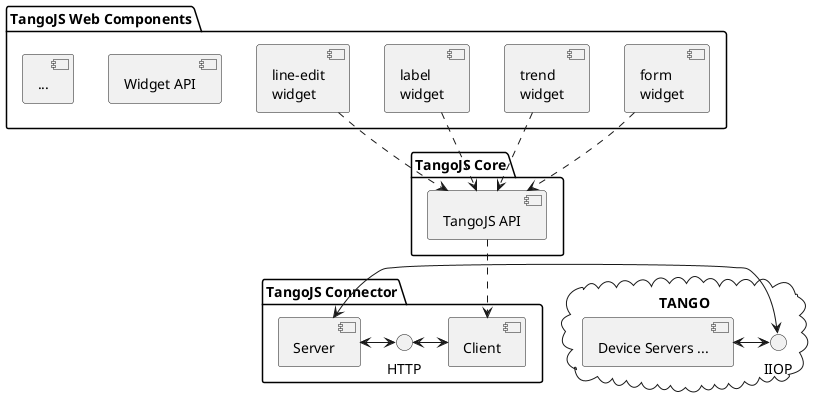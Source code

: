 @startuml

package "TangoJS Web Components" {
  [line-edit\nwidget] as WLineEdit
  [label\nwidget] as WLabel
  [trend\nwidget] as WTrend
  [form\nwidget] as WForm
  [Widget API]
  [...]
}

package "TangoJS Core" {
  [TangoJS API] as API
}

package "TangoJS Connector" {
  [Server] <-> HTTP
  HTTP <-> [Client]
}

cloud "TANGO" {
  IIOP <-> [Server]
  [Device Servers ...] <-> IIOP
}


[Client] <.u. [API]
[API] <.u. WLineEdit
[API] <.u. WLabel
[API] <.u. WTrend
[API] <.u. WForm

@enduml
